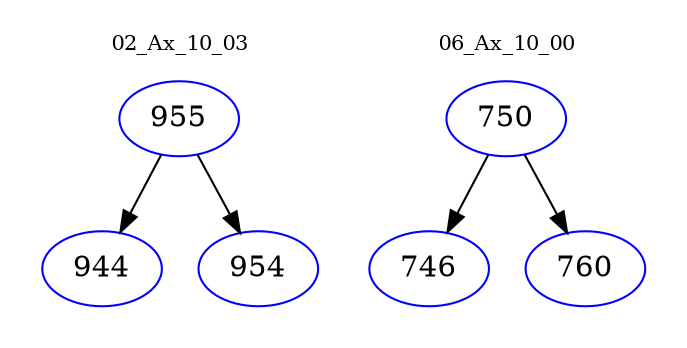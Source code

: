 digraph{
subgraph cluster_0 {
color = white
label = "02_Ax_10_03";
fontsize=10;
T0_955 [label="955", color="blue"]
T0_955 -> T0_944 [color="black"]
T0_944 [label="944", color="blue"]
T0_955 -> T0_954 [color="black"]
T0_954 [label="954", color="blue"]
}
subgraph cluster_1 {
color = white
label = "06_Ax_10_00";
fontsize=10;
T1_750 [label="750", color="blue"]
T1_750 -> T1_746 [color="black"]
T1_746 [label="746", color="blue"]
T1_750 -> T1_760 [color="black"]
T1_760 [label="760", color="blue"]
}
}
